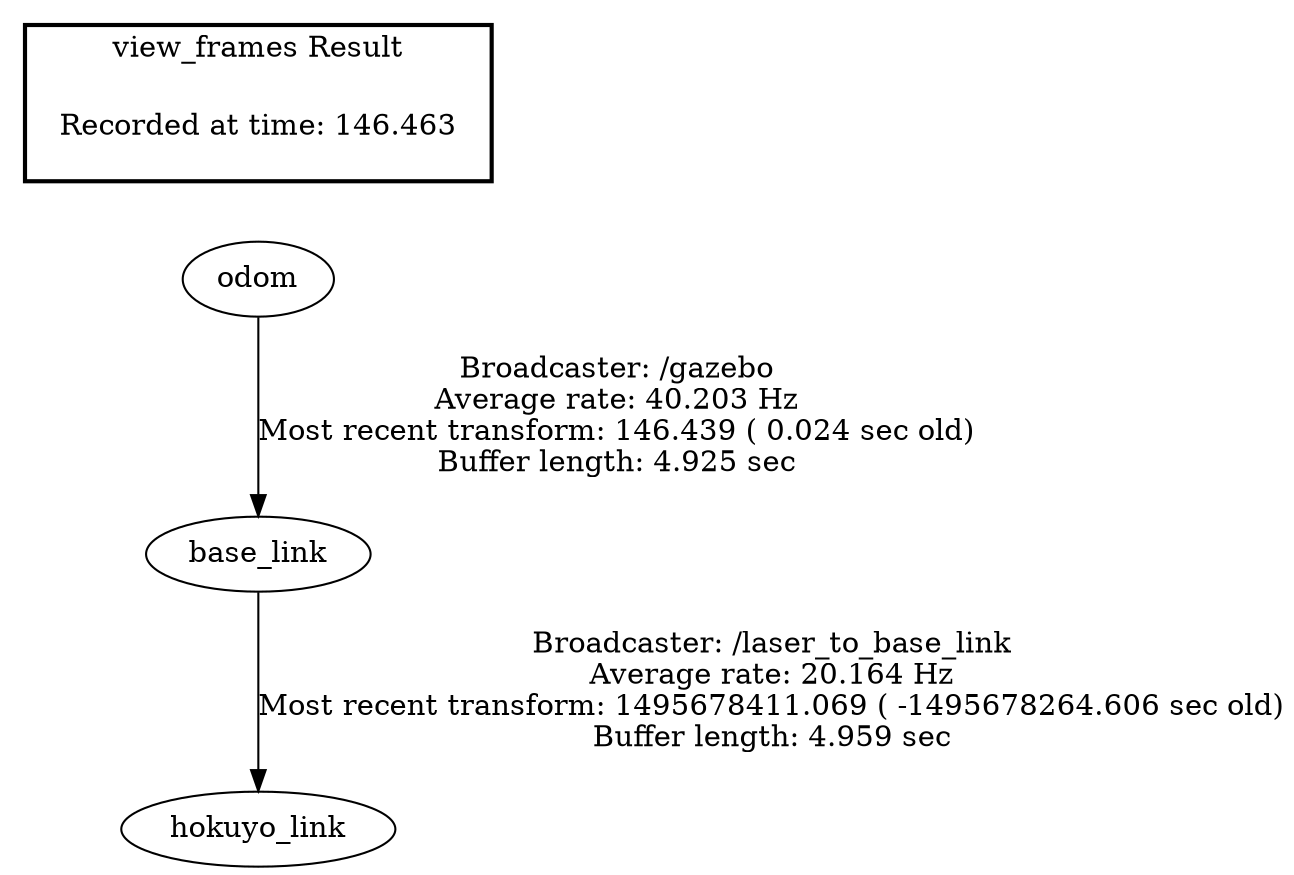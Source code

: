 digraph G {
"base_link" -> "hokuyo_link"[label="Broadcaster: /laser_to_base_link\nAverage rate: 20.164 Hz\nMost recent transform: 1495678411.069 ( -1495678264.606 sec old)\nBuffer length: 4.959 sec\n"];
"odom" -> "base_link"[label="Broadcaster: /gazebo\nAverage rate: 40.203 Hz\nMost recent transform: 146.439 ( 0.024 sec old)\nBuffer length: 4.925 sec\n"];
edge [style=invis];
 subgraph cluster_legend { style=bold; color=black; label ="view_frames Result";
"Recorded at time: 146.463"[ shape=plaintext ] ;
 }->"odom";
}